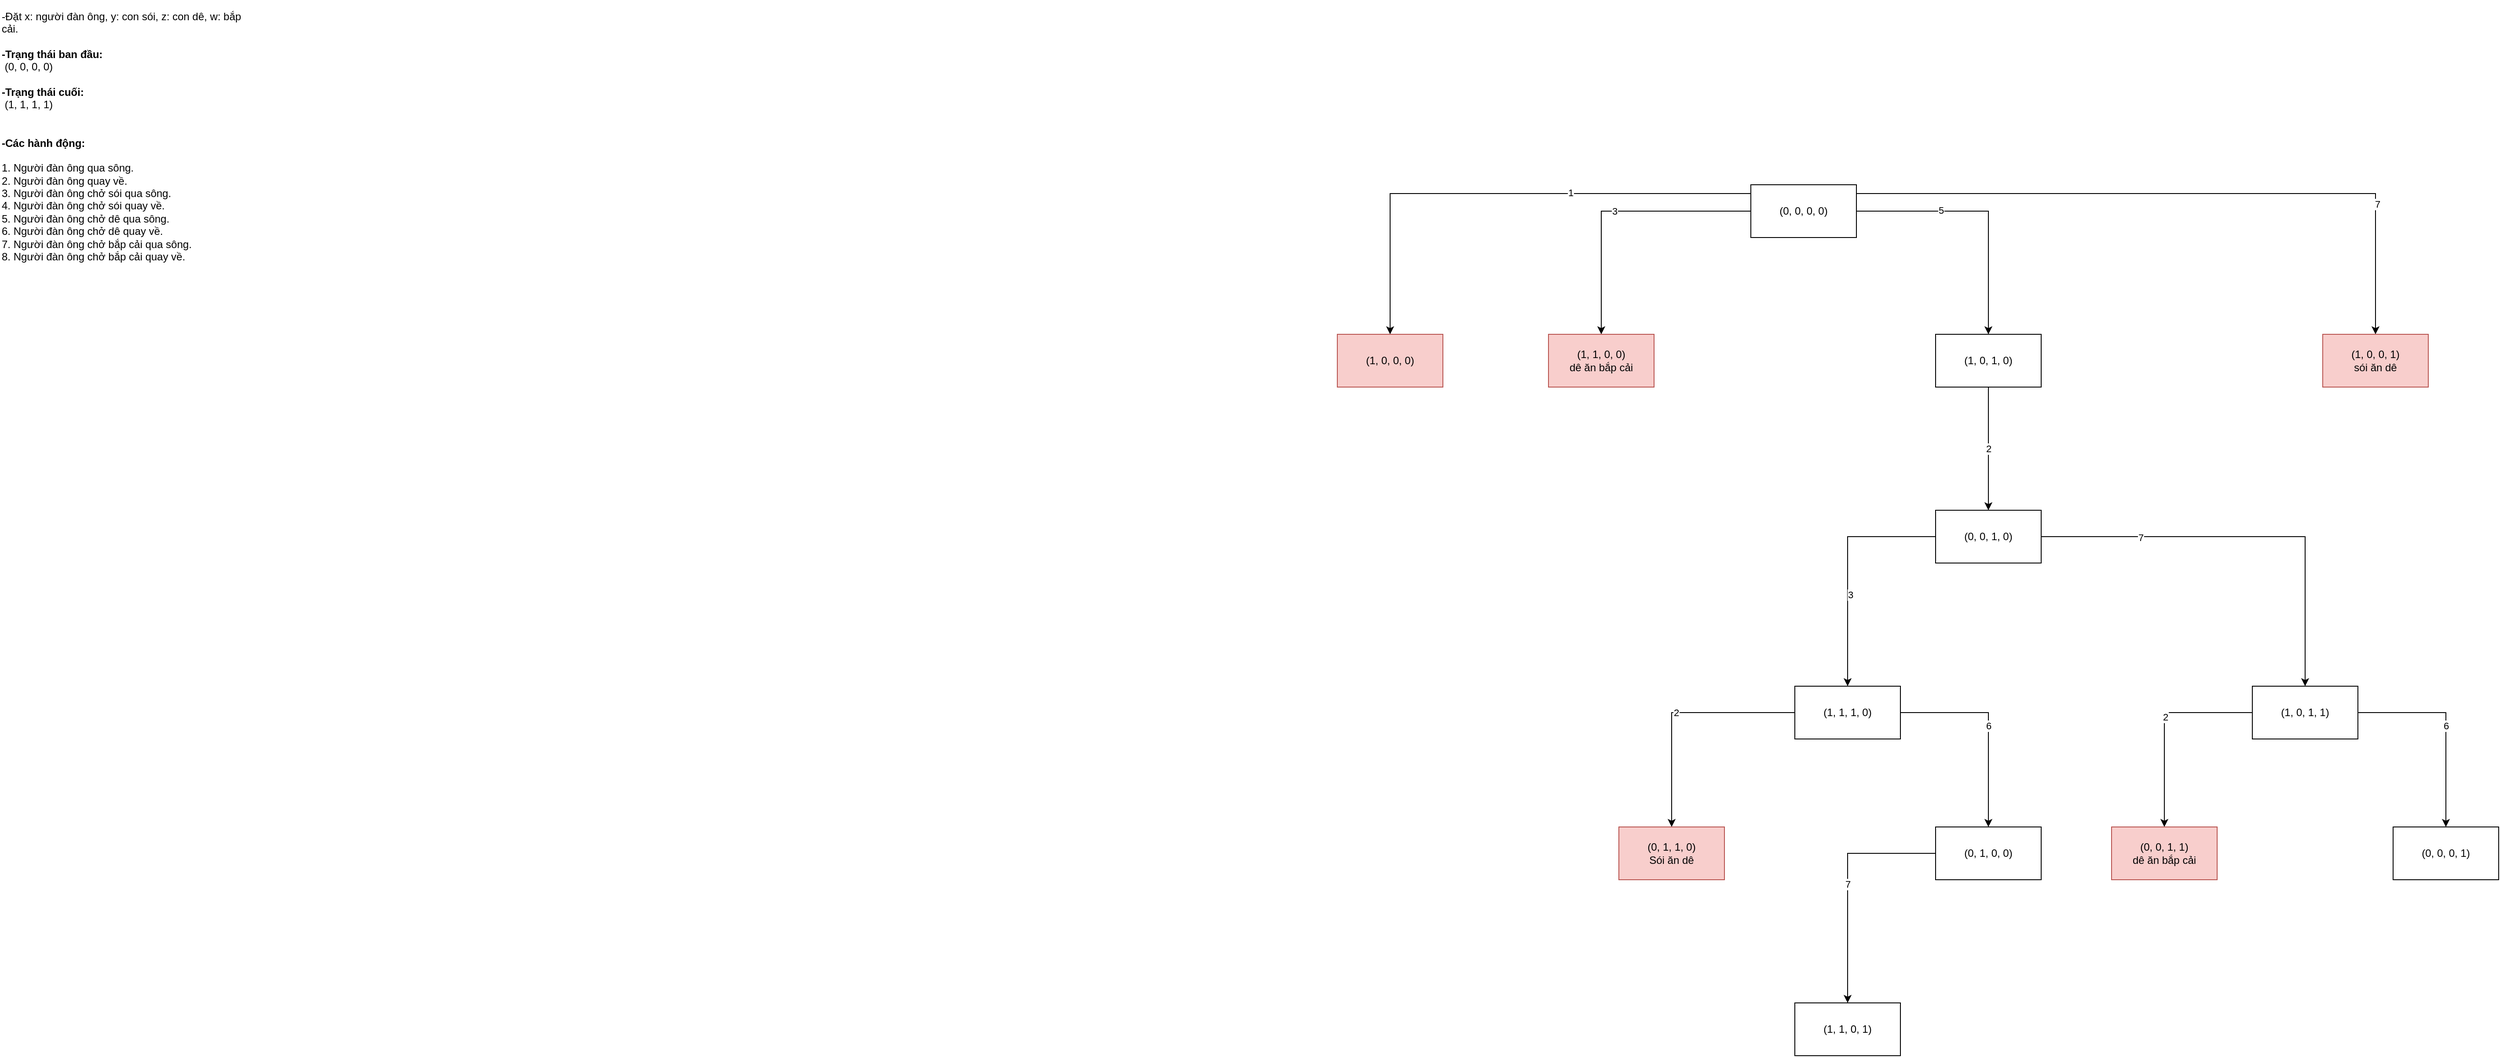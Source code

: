 <mxfile version="21.0.6" type="github">
  <diagram name="Page-1" id="VEECpDaxlNLvpjwMuDnv">
    <mxGraphModel dx="397" dy="579" grid="1" gridSize="10" guides="1" tooltips="1" connect="1" arrows="1" fold="1" page="1" pageScale="1" pageWidth="3300" pageHeight="4681" math="0" shadow="0">
      <root>
        <mxCell id="0" />
        <mxCell id="1" parent="0" />
        <mxCell id="mCVnjI5XD0Jts8L1S8Mc-5" style="edgeStyle=orthogonalEdgeStyle;rounded=0;orthogonalLoop=1;jettySize=auto;html=1;entryX=0.5;entryY=0;entryDx=0;entryDy=0;" edge="1" parent="1" source="mCVnjI5XD0Jts8L1S8Mc-1" target="mCVnjI5XD0Jts8L1S8Mc-4">
          <mxGeometry relative="1" as="geometry">
            <Array as="points">
              <mxPoint x="1580" y="220" />
            </Array>
          </mxGeometry>
        </mxCell>
        <mxCell id="mCVnjI5XD0Jts8L1S8Mc-6" value="1" style="edgeLabel;html=1;align=center;verticalAlign=middle;resizable=0;points=[];" vertex="1" connectable="0" parent="mCVnjI5XD0Jts8L1S8Mc-5">
          <mxGeometry x="-0.281" y="-1" relative="1" as="geometry">
            <mxPoint as="offset" />
          </mxGeometry>
        </mxCell>
        <mxCell id="mCVnjI5XD0Jts8L1S8Mc-11" style="edgeStyle=orthogonalEdgeStyle;rounded=0;orthogonalLoop=1;jettySize=auto;html=1;" edge="1" parent="1" source="mCVnjI5XD0Jts8L1S8Mc-1" target="mCVnjI5XD0Jts8L1S8Mc-10">
          <mxGeometry relative="1" as="geometry" />
        </mxCell>
        <mxCell id="mCVnjI5XD0Jts8L1S8Mc-12" value="5" style="edgeLabel;html=1;align=center;verticalAlign=middle;resizable=0;points=[];" vertex="1" connectable="0" parent="mCVnjI5XD0Jts8L1S8Mc-11">
          <mxGeometry x="-0.342" y="1" relative="1" as="geometry">
            <mxPoint as="offset" />
          </mxGeometry>
        </mxCell>
        <mxCell id="mCVnjI5XD0Jts8L1S8Mc-14" style="edgeStyle=orthogonalEdgeStyle;rounded=0;orthogonalLoop=1;jettySize=auto;html=1;" edge="1" parent="1" source="mCVnjI5XD0Jts8L1S8Mc-1" target="mCVnjI5XD0Jts8L1S8Mc-13">
          <mxGeometry relative="1" as="geometry">
            <Array as="points">
              <mxPoint x="2700" y="220" />
            </Array>
          </mxGeometry>
        </mxCell>
        <mxCell id="mCVnjI5XD0Jts8L1S8Mc-15" value="7" style="edgeLabel;html=1;align=center;verticalAlign=middle;resizable=0;points=[];" vertex="1" connectable="0" parent="mCVnjI5XD0Jts8L1S8Mc-14">
          <mxGeometry x="0.604" y="2" relative="1" as="geometry">
            <mxPoint as="offset" />
          </mxGeometry>
        </mxCell>
        <mxCell id="mCVnjI5XD0Jts8L1S8Mc-16" value="3" style="edgeStyle=orthogonalEdgeStyle;rounded=0;orthogonalLoop=1;jettySize=auto;html=1;entryX=0.5;entryY=0;entryDx=0;entryDy=0;" edge="1" parent="1" source="mCVnjI5XD0Jts8L1S8Mc-1" target="mCVnjI5XD0Jts8L1S8Mc-7">
          <mxGeometry relative="1" as="geometry" />
        </mxCell>
        <mxCell id="mCVnjI5XD0Jts8L1S8Mc-1" value="(0, 0, 0, 0)" style="rounded=0;whiteSpace=wrap;html=1;" vertex="1" parent="1">
          <mxGeometry x="1990" y="210" width="120" height="60" as="geometry" />
        </mxCell>
        <mxCell id="mCVnjI5XD0Jts8L1S8Mc-2" value="-Đặt x: người đàn ông, y: con sói, z: con dê, w: bắp cải.&lt;br&gt;&lt;br&gt;&lt;b&gt;-Trạng thái ban đầu:&amp;nbsp;&lt;/b&gt;&lt;br&gt;&lt;span style=&quot;white-space: pre;&quot;&gt;	&lt;/span&gt;(0, 0, 0, 0)&lt;br&gt;&lt;br&gt;&lt;b&gt;-Trạng thái cuối:&lt;/b&gt;&lt;br&gt;&lt;span style=&quot;white-space: pre;&quot;&gt;	&lt;/span&gt;(1, 1, 1, 1)&lt;br&gt;&lt;br&gt;&lt;br&gt;&lt;b&gt;-Các hành động:&lt;/b&gt;&lt;br&gt;&lt;br&gt;1. Người đàn ông qua sông.&lt;br&gt;2. Người đàn ông quay về.&lt;br&gt;3. Người đàn ông chở sói qua sông.&lt;br&gt;4. Người đàn ông chở sói quay về.&lt;br&gt;5. Người đàn ông chở dê qua sông.&lt;br&gt;6. Người đàn ông chở dê quay về.&lt;br&gt;7. Người đàn ông chở bắp cải qua sông.&lt;br&gt;8. Người đàn ông chở bắp cải quay về." style="text;html=1;strokeColor=none;fillColor=none;align=left;verticalAlign=middle;whiteSpace=wrap;rounded=0;" vertex="1" parent="1">
          <mxGeometry width="290" height="310" as="geometry" />
        </mxCell>
        <mxCell id="mCVnjI5XD0Jts8L1S8Mc-4" value="(1, 0, 0, 0)" style="rounded=0;whiteSpace=wrap;html=1;fillColor=#f8cecc;strokeColor=#b85450;" vertex="1" parent="1">
          <mxGeometry x="1520" y="380" width="120" height="60" as="geometry" />
        </mxCell>
        <mxCell id="mCVnjI5XD0Jts8L1S8Mc-7" value="(1, 1, 0, 0)&lt;br&gt;dê ăn bắp cải" style="rounded=0;whiteSpace=wrap;html=1;fillColor=#f8cecc;strokeColor=#b85450;" vertex="1" parent="1">
          <mxGeometry x="1760" y="380" width="120" height="60" as="geometry" />
        </mxCell>
        <mxCell id="mCVnjI5XD0Jts8L1S8Mc-20" value="2" style="edgeStyle=orthogonalEdgeStyle;rounded=0;orthogonalLoop=1;jettySize=auto;html=1;" edge="1" parent="1" source="mCVnjI5XD0Jts8L1S8Mc-10" target="mCVnjI5XD0Jts8L1S8Mc-19">
          <mxGeometry relative="1" as="geometry" />
        </mxCell>
        <mxCell id="mCVnjI5XD0Jts8L1S8Mc-10" value="(1, 0, 1, 0)" style="rounded=0;whiteSpace=wrap;html=1;" vertex="1" parent="1">
          <mxGeometry x="2200" y="380" width="120" height="60" as="geometry" />
        </mxCell>
        <mxCell id="mCVnjI5XD0Jts8L1S8Mc-13" value="(1, 0, 0, 1)&lt;br&gt;sói ăn dê" style="rounded=0;whiteSpace=wrap;html=1;fillColor=#f8cecc;strokeColor=#b85450;" vertex="1" parent="1">
          <mxGeometry x="2640" y="380" width="120" height="60" as="geometry" />
        </mxCell>
        <mxCell id="mCVnjI5XD0Jts8L1S8Mc-26" style="edgeStyle=orthogonalEdgeStyle;rounded=0;orthogonalLoop=1;jettySize=auto;html=1;entryX=0.5;entryY=0;entryDx=0;entryDy=0;" edge="1" parent="1" source="mCVnjI5XD0Jts8L1S8Mc-19" target="mCVnjI5XD0Jts8L1S8Mc-25">
          <mxGeometry relative="1" as="geometry" />
        </mxCell>
        <mxCell id="mCVnjI5XD0Jts8L1S8Mc-28" value="3" style="edgeLabel;html=1;align=center;verticalAlign=middle;resizable=0;points=[];" vertex="1" connectable="0" parent="mCVnjI5XD0Jts8L1S8Mc-26">
          <mxGeometry x="0.228" y="3" relative="1" as="geometry">
            <mxPoint as="offset" />
          </mxGeometry>
        </mxCell>
        <mxCell id="mCVnjI5XD0Jts8L1S8Mc-31" style="edgeStyle=orthogonalEdgeStyle;rounded=0;orthogonalLoop=1;jettySize=auto;html=1;entryX=0.5;entryY=0;entryDx=0;entryDy=0;" edge="1" parent="1" source="mCVnjI5XD0Jts8L1S8Mc-19" target="mCVnjI5XD0Jts8L1S8Mc-29">
          <mxGeometry relative="1" as="geometry" />
        </mxCell>
        <mxCell id="mCVnjI5XD0Jts8L1S8Mc-32" value="7" style="edgeLabel;html=1;align=center;verticalAlign=middle;resizable=0;points=[];" vertex="1" connectable="0" parent="mCVnjI5XD0Jts8L1S8Mc-31">
          <mxGeometry x="-0.519" y="-1" relative="1" as="geometry">
            <mxPoint as="offset" />
          </mxGeometry>
        </mxCell>
        <mxCell id="mCVnjI5XD0Jts8L1S8Mc-19" value="(0, 0, 1, 0)" style="rounded=0;whiteSpace=wrap;html=1;" vertex="1" parent="1">
          <mxGeometry x="2200" y="580" width="120" height="60" as="geometry" />
        </mxCell>
        <mxCell id="mCVnjI5XD0Jts8L1S8Mc-34" value="2" style="edgeStyle=orthogonalEdgeStyle;rounded=0;orthogonalLoop=1;jettySize=auto;html=1;entryX=0.5;entryY=0;entryDx=0;entryDy=0;" edge="1" parent="1" source="mCVnjI5XD0Jts8L1S8Mc-25" target="mCVnjI5XD0Jts8L1S8Mc-33">
          <mxGeometry relative="1" as="geometry">
            <mxPoint as="offset" />
          </mxGeometry>
        </mxCell>
        <mxCell id="mCVnjI5XD0Jts8L1S8Mc-36" value="6" style="edgeStyle=orthogonalEdgeStyle;rounded=0;orthogonalLoop=1;jettySize=auto;html=1;entryX=0.5;entryY=0;entryDx=0;entryDy=0;" edge="1" parent="1" source="mCVnjI5XD0Jts8L1S8Mc-25" target="mCVnjI5XD0Jts8L1S8Mc-35">
          <mxGeometry relative="1" as="geometry" />
        </mxCell>
        <mxCell id="mCVnjI5XD0Jts8L1S8Mc-25" value="(1, 1, 1, 0)" style="rounded=0;whiteSpace=wrap;html=1;" vertex="1" parent="1">
          <mxGeometry x="2040" y="780" width="120" height="60" as="geometry" />
        </mxCell>
        <mxCell id="mCVnjI5XD0Jts8L1S8Mc-39" style="edgeStyle=orthogonalEdgeStyle;rounded=0;orthogonalLoop=1;jettySize=auto;html=1;entryX=0.5;entryY=0;entryDx=0;entryDy=0;" edge="1" parent="1" source="mCVnjI5XD0Jts8L1S8Mc-29" target="mCVnjI5XD0Jts8L1S8Mc-38">
          <mxGeometry relative="1" as="geometry" />
        </mxCell>
        <mxCell id="mCVnjI5XD0Jts8L1S8Mc-40" value="2" style="edgeLabel;html=1;align=center;verticalAlign=middle;resizable=0;points=[];" vertex="1" connectable="0" parent="mCVnjI5XD0Jts8L1S8Mc-39">
          <mxGeometry x="-0.089" y="1" relative="1" as="geometry">
            <mxPoint as="offset" />
          </mxGeometry>
        </mxCell>
        <mxCell id="mCVnjI5XD0Jts8L1S8Mc-42" value="6" style="edgeStyle=orthogonalEdgeStyle;rounded=0;orthogonalLoop=1;jettySize=auto;html=1;" edge="1" parent="1" source="mCVnjI5XD0Jts8L1S8Mc-29" target="mCVnjI5XD0Jts8L1S8Mc-41">
          <mxGeometry relative="1" as="geometry" />
        </mxCell>
        <mxCell id="mCVnjI5XD0Jts8L1S8Mc-29" value="(1, 0, 1, 1)" style="rounded=0;whiteSpace=wrap;html=1;" vertex="1" parent="1">
          <mxGeometry x="2560" y="780" width="120" height="60" as="geometry" />
        </mxCell>
        <mxCell id="mCVnjI5XD0Jts8L1S8Mc-33" value="(0, 1, 1, 0)&lt;br&gt;Sói ăn dê" style="rounded=0;whiteSpace=wrap;html=1;fillColor=#f8cecc;strokeColor=#b85450;" vertex="1" parent="1">
          <mxGeometry x="1840" y="940" width="120" height="60" as="geometry" />
        </mxCell>
        <mxCell id="mCVnjI5XD0Jts8L1S8Mc-44" value="7" style="edgeStyle=orthogonalEdgeStyle;rounded=0;orthogonalLoop=1;jettySize=auto;html=1;entryX=0.5;entryY=0;entryDx=0;entryDy=0;" edge="1" parent="1" source="mCVnjI5XD0Jts8L1S8Mc-35" target="mCVnjI5XD0Jts8L1S8Mc-43">
          <mxGeometry relative="1" as="geometry" />
        </mxCell>
        <mxCell id="mCVnjI5XD0Jts8L1S8Mc-35" value="(0, 1, 0, 0)" style="rounded=0;whiteSpace=wrap;html=1;" vertex="1" parent="1">
          <mxGeometry x="2200" y="940" width="120" height="60" as="geometry" />
        </mxCell>
        <mxCell id="mCVnjI5XD0Jts8L1S8Mc-38" value="(0, 0, 1, 1)&lt;br&gt;dê ăn bắp cải" style="rounded=0;whiteSpace=wrap;html=1;fillColor=#f8cecc;strokeColor=#b85450;" vertex="1" parent="1">
          <mxGeometry x="2400" y="940" width="120" height="60" as="geometry" />
        </mxCell>
        <mxCell id="mCVnjI5XD0Jts8L1S8Mc-41" value="(0, 0, 0, 1)" style="rounded=0;whiteSpace=wrap;html=1;" vertex="1" parent="1">
          <mxGeometry x="2720" y="940" width="120" height="60" as="geometry" />
        </mxCell>
        <mxCell id="mCVnjI5XD0Jts8L1S8Mc-43" value="(1, 1, 0, 1)" style="rounded=0;whiteSpace=wrap;html=1;" vertex="1" parent="1">
          <mxGeometry x="2040" y="1140" width="120" height="60" as="geometry" />
        </mxCell>
      </root>
    </mxGraphModel>
  </diagram>
</mxfile>
